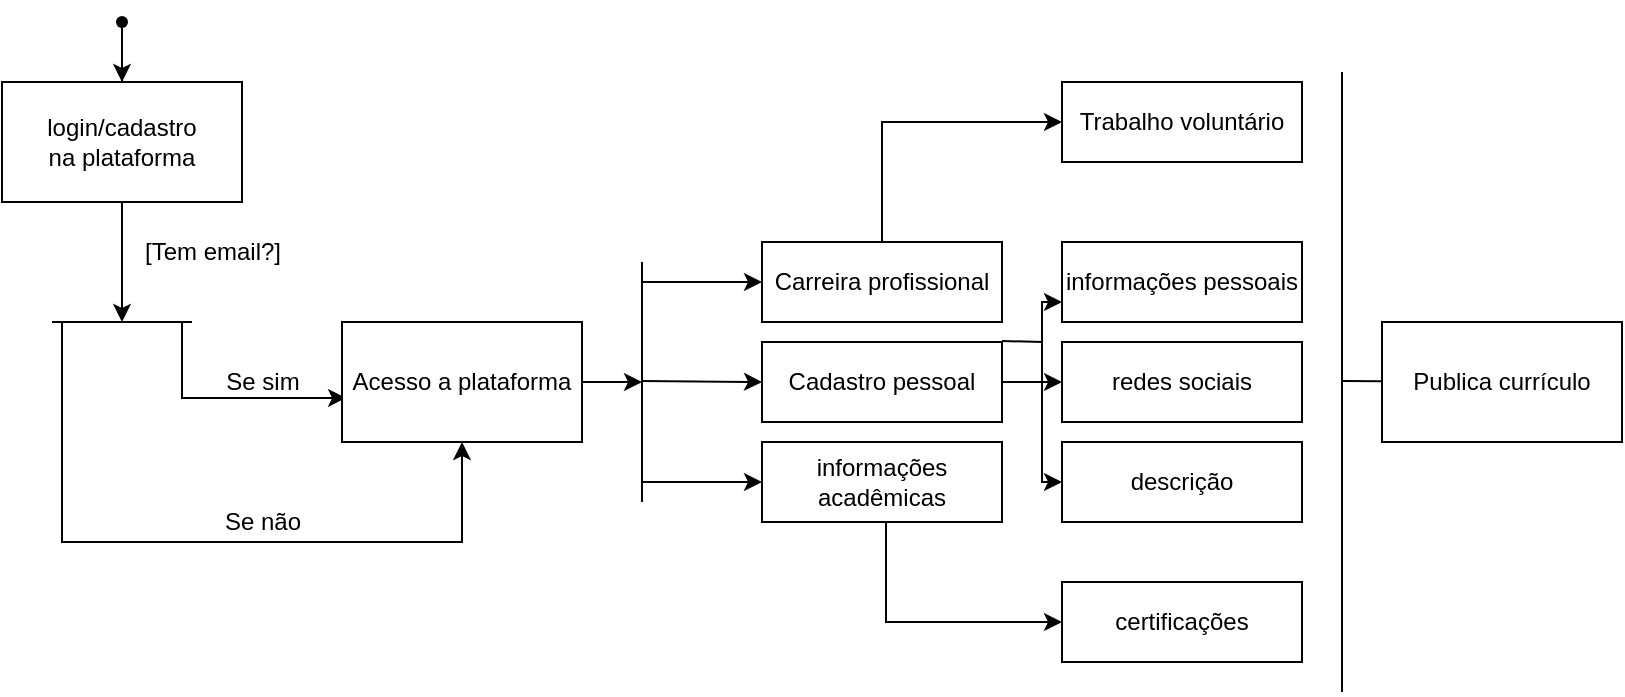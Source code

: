 <mxfile version="21.1.2" type="device">
  <diagram name="Página-1" id="51Utgtg3inXn5Kg-I-RO">
    <mxGraphModel dx="1114" dy="664" grid="1" gridSize="10" guides="1" tooltips="1" connect="1" arrows="1" fold="1" page="1" pageScale="1" pageWidth="827" pageHeight="1169" math="0" shadow="0">
      <root>
        <mxCell id="0" />
        <mxCell id="1" parent="0" />
        <mxCell id="Ixzr4LLj_cnwP-CNiU-C-8" style="edgeStyle=orthogonalEdgeStyle;rounded=0;orthogonalLoop=1;jettySize=auto;html=1;" edge="1" parent="1" source="Ixzr4LLj_cnwP-CNiU-C-6" target="Ixzr4LLj_cnwP-CNiU-C-9">
          <mxGeometry relative="1" as="geometry">
            <mxPoint x="70" y="200" as="targetPoint" />
          </mxGeometry>
        </mxCell>
        <mxCell id="Ixzr4LLj_cnwP-CNiU-C-6" value="" style="shape=waypoint;sketch=0;fillStyle=solid;size=6;pointerEvents=1;points=[];fillColor=none;resizable=0;rotatable=0;perimeter=centerPerimeter;snapToPoint=1;" vertex="1" parent="1">
          <mxGeometry x="60" y="130" width="20" height="20" as="geometry" />
        </mxCell>
        <mxCell id="Ixzr4LLj_cnwP-CNiU-C-13" style="edgeStyle=orthogonalEdgeStyle;rounded=0;orthogonalLoop=1;jettySize=auto;html=1;" edge="1" parent="1" source="Ixzr4LLj_cnwP-CNiU-C-9">
          <mxGeometry relative="1" as="geometry">
            <mxPoint x="70" y="290" as="targetPoint" />
          </mxGeometry>
        </mxCell>
        <mxCell id="Ixzr4LLj_cnwP-CNiU-C-9" value="login/cadastro&lt;br&gt;na plataforma" style="rounded=0;whiteSpace=wrap;html=1;" vertex="1" parent="1">
          <mxGeometry x="10" y="170" width="120" height="60" as="geometry" />
        </mxCell>
        <mxCell id="Ixzr4LLj_cnwP-CNiU-C-11" value="[Tem email?]" style="text;html=1;align=center;verticalAlign=middle;resizable=0;points=[];autosize=1;strokeColor=none;fillColor=none;" vertex="1" parent="1">
          <mxGeometry x="70" y="240" width="90" height="30" as="geometry" />
        </mxCell>
        <mxCell id="Ixzr4LLj_cnwP-CNiU-C-15" value="" style="endArrow=none;html=1;rounded=0;" edge="1" parent="1">
          <mxGeometry width="50" height="50" relative="1" as="geometry">
            <mxPoint x="35" y="290" as="sourcePoint" />
            <mxPoint x="105" y="290" as="targetPoint" />
          </mxGeometry>
        </mxCell>
        <mxCell id="Ixzr4LLj_cnwP-CNiU-C-16" value="" style="endArrow=classic;html=1;rounded=0;entryX=0.017;entryY=0.633;entryDx=0;entryDy=0;entryPerimeter=0;" edge="1" parent="1" target="Ixzr4LLj_cnwP-CNiU-C-18">
          <mxGeometry width="50" height="50" relative="1" as="geometry">
            <mxPoint x="100" y="290" as="sourcePoint" />
            <mxPoint x="200" y="330" as="targetPoint" />
            <Array as="points">
              <mxPoint x="100" y="328" />
            </Array>
          </mxGeometry>
        </mxCell>
        <mxCell id="Ixzr4LLj_cnwP-CNiU-C-17" value="" style="endArrow=classic;html=1;rounded=0;entryX=0.5;entryY=1;entryDx=0;entryDy=0;" edge="1" parent="1" target="Ixzr4LLj_cnwP-CNiU-C-18">
          <mxGeometry width="50" height="50" relative="1" as="geometry">
            <mxPoint x="40" y="290" as="sourcePoint" />
            <mxPoint x="270" y="360" as="targetPoint" />
            <Array as="points">
              <mxPoint x="40" y="400" />
              <mxPoint x="240" y="400" />
            </Array>
          </mxGeometry>
        </mxCell>
        <mxCell id="Ixzr4LLj_cnwP-CNiU-C-20" style="edgeStyle=orthogonalEdgeStyle;rounded=0;orthogonalLoop=1;jettySize=auto;html=1;" edge="1" parent="1" source="Ixzr4LLj_cnwP-CNiU-C-18">
          <mxGeometry relative="1" as="geometry">
            <mxPoint x="330" y="320" as="targetPoint" />
          </mxGeometry>
        </mxCell>
        <mxCell id="Ixzr4LLj_cnwP-CNiU-C-18" value="Acesso a plataforma" style="rounded=0;whiteSpace=wrap;html=1;" vertex="1" parent="1">
          <mxGeometry x="180" y="290" width="120" height="60" as="geometry" />
        </mxCell>
        <mxCell id="Ixzr4LLj_cnwP-CNiU-C-21" value="" style="endArrow=none;html=1;rounded=0;" edge="1" parent="1">
          <mxGeometry width="50" height="50" relative="1" as="geometry">
            <mxPoint x="330" y="380" as="sourcePoint" />
            <mxPoint x="330" y="260" as="targetPoint" />
          </mxGeometry>
        </mxCell>
        <mxCell id="Ixzr4LLj_cnwP-CNiU-C-22" value="" style="endArrow=classic;html=1;rounded=0;" edge="1" parent="1">
          <mxGeometry width="50" height="50" relative="1" as="geometry">
            <mxPoint x="330" y="270" as="sourcePoint" />
            <mxPoint x="390" y="270" as="targetPoint" />
          </mxGeometry>
        </mxCell>
        <mxCell id="Ixzr4LLj_cnwP-CNiU-C-24" value="" style="endArrow=classic;html=1;rounded=0;" edge="1" parent="1">
          <mxGeometry width="50" height="50" relative="1" as="geometry">
            <mxPoint x="330" y="319.5" as="sourcePoint" />
            <mxPoint x="390" y="320" as="targetPoint" />
          </mxGeometry>
        </mxCell>
        <mxCell id="Ixzr4LLj_cnwP-CNiU-C-25" value="" style="endArrow=classic;html=1;rounded=0;" edge="1" parent="1">
          <mxGeometry width="50" height="50" relative="1" as="geometry">
            <mxPoint x="330" y="370" as="sourcePoint" />
            <mxPoint x="390" y="370" as="targetPoint" />
          </mxGeometry>
        </mxCell>
        <mxCell id="Ixzr4LLj_cnwP-CNiU-C-46" style="edgeStyle=orthogonalEdgeStyle;rounded=0;orthogonalLoop=1;jettySize=auto;html=1;entryX=0;entryY=0.5;entryDx=0;entryDy=0;" edge="1" parent="1" source="Ixzr4LLj_cnwP-CNiU-C-26" target="Ixzr4LLj_cnwP-CNiU-C-32">
          <mxGeometry relative="1" as="geometry">
            <mxPoint x="480" y="180" as="targetPoint" />
            <Array as="points">
              <mxPoint x="450" y="190" />
            </Array>
          </mxGeometry>
        </mxCell>
        <mxCell id="Ixzr4LLj_cnwP-CNiU-C-26" value="Carreira profissional" style="rounded=0;whiteSpace=wrap;html=1;" vertex="1" parent="1">
          <mxGeometry x="390" y="250" width="120" height="40" as="geometry" />
        </mxCell>
        <mxCell id="Ixzr4LLj_cnwP-CNiU-C-33" style="edgeStyle=orthogonalEdgeStyle;rounded=0;orthogonalLoop=1;jettySize=auto;html=1;" edge="1" parent="1" source="Ixzr4LLj_cnwP-CNiU-C-29">
          <mxGeometry relative="1" as="geometry">
            <mxPoint x="540" y="320" as="targetPoint" />
          </mxGeometry>
        </mxCell>
        <mxCell id="Ixzr4LLj_cnwP-CNiU-C-50" style="edgeStyle=orthogonalEdgeStyle;rounded=0;orthogonalLoop=1;jettySize=auto;html=1;entryX=0;entryY=0.75;entryDx=0;entryDy=0;" edge="1" parent="1" source="Ixzr4LLj_cnwP-CNiU-C-29" target="Ixzr4LLj_cnwP-CNiU-C-47">
          <mxGeometry relative="1" as="geometry" />
        </mxCell>
        <mxCell id="Ixzr4LLj_cnwP-CNiU-C-29" value="Cadastro pessoal" style="rounded=0;whiteSpace=wrap;html=1;" vertex="1" parent="1">
          <mxGeometry x="390" y="300" width="120" height="40" as="geometry" />
        </mxCell>
        <mxCell id="Ixzr4LLj_cnwP-CNiU-C-30" value="informações acadêmicas" style="rounded=0;whiteSpace=wrap;html=1;" vertex="1" parent="1">
          <mxGeometry x="390" y="350" width="120" height="40" as="geometry" />
        </mxCell>
        <mxCell id="Ixzr4LLj_cnwP-CNiU-C-32" value="Trabalho voluntário" style="rounded=0;whiteSpace=wrap;html=1;" vertex="1" parent="1">
          <mxGeometry x="540" y="170" width="120" height="40" as="geometry" />
        </mxCell>
        <mxCell id="Ixzr4LLj_cnwP-CNiU-C-34" value="certificações" style="rounded=0;whiteSpace=wrap;html=1;" vertex="1" parent="1">
          <mxGeometry x="540" y="420" width="120" height="40" as="geometry" />
        </mxCell>
        <mxCell id="Ixzr4LLj_cnwP-CNiU-C-38" value="redes sociais" style="rounded=0;whiteSpace=wrap;html=1;" vertex="1" parent="1">
          <mxGeometry x="540" y="300" width="120" height="40" as="geometry" />
        </mxCell>
        <mxCell id="Ixzr4LLj_cnwP-CNiU-C-40" value="Se sim" style="text;html=1;align=center;verticalAlign=middle;resizable=0;points=[];autosize=1;strokeColor=none;fillColor=none;" vertex="1" parent="1">
          <mxGeometry x="110" y="305" width="60" height="30" as="geometry" />
        </mxCell>
        <mxCell id="Ixzr4LLj_cnwP-CNiU-C-41" value="Se não" style="text;html=1;align=center;verticalAlign=middle;resizable=0;points=[];autosize=1;strokeColor=none;fillColor=none;" vertex="1" parent="1">
          <mxGeometry x="110" y="375" width="60" height="30" as="geometry" />
        </mxCell>
        <mxCell id="Ixzr4LLj_cnwP-CNiU-C-42" value="" style="endArrow=none;html=1;rounded=0;" edge="1" parent="1">
          <mxGeometry width="50" height="50" relative="1" as="geometry">
            <mxPoint x="680" y="475" as="sourcePoint" />
            <mxPoint x="680" y="165" as="targetPoint" />
          </mxGeometry>
        </mxCell>
        <mxCell id="Ixzr4LLj_cnwP-CNiU-C-44" value="Publica currículo" style="rounded=0;whiteSpace=wrap;html=1;" vertex="1" parent="1">
          <mxGeometry x="700" y="290" width="120" height="60" as="geometry" />
        </mxCell>
        <mxCell id="Ixzr4LLj_cnwP-CNiU-C-45" value="" style="endArrow=none;html=1;rounded=0;" edge="1" parent="1" target="Ixzr4LLj_cnwP-CNiU-C-44">
          <mxGeometry width="50" height="50" relative="1" as="geometry">
            <mxPoint x="680" y="319.5" as="sourcePoint" />
            <mxPoint x="700" y="320" as="targetPoint" />
          </mxGeometry>
        </mxCell>
        <mxCell id="Ixzr4LLj_cnwP-CNiU-C-47" value="informações pessoais" style="rounded=0;whiteSpace=wrap;html=1;" vertex="1" parent="1">
          <mxGeometry x="540" y="250" width="120" height="40" as="geometry" />
        </mxCell>
        <mxCell id="Ixzr4LLj_cnwP-CNiU-C-49" value="" style="endArrow=classic;html=1;rounded=0;entryX=0;entryY=0.5;entryDx=0;entryDy=0;" edge="1" parent="1" target="Ixzr4LLj_cnwP-CNiU-C-34">
          <mxGeometry width="50" height="50" relative="1" as="geometry">
            <mxPoint x="452" y="390" as="sourcePoint" />
            <mxPoint x="452" y="490" as="targetPoint" />
            <Array as="points">
              <mxPoint x="452" y="440" />
            </Array>
          </mxGeometry>
        </mxCell>
        <mxCell id="Ixzr4LLj_cnwP-CNiU-C-51" value="descrição" style="rounded=0;whiteSpace=wrap;html=1;" vertex="1" parent="1">
          <mxGeometry x="540" y="350" width="120" height="40" as="geometry" />
        </mxCell>
        <mxCell id="Ixzr4LLj_cnwP-CNiU-C-55" value="" style="endArrow=classic;html=1;rounded=0;entryX=0;entryY=0.5;entryDx=0;entryDy=0;" edge="1" parent="1" target="Ixzr4LLj_cnwP-CNiU-C-51">
          <mxGeometry width="50" height="50" relative="1" as="geometry">
            <mxPoint x="510" y="299.5" as="sourcePoint" />
            <mxPoint x="530" y="350" as="targetPoint" />
            <Array as="points">
              <mxPoint x="530" y="300" />
              <mxPoint x="530" y="370" />
            </Array>
          </mxGeometry>
        </mxCell>
      </root>
    </mxGraphModel>
  </diagram>
</mxfile>
